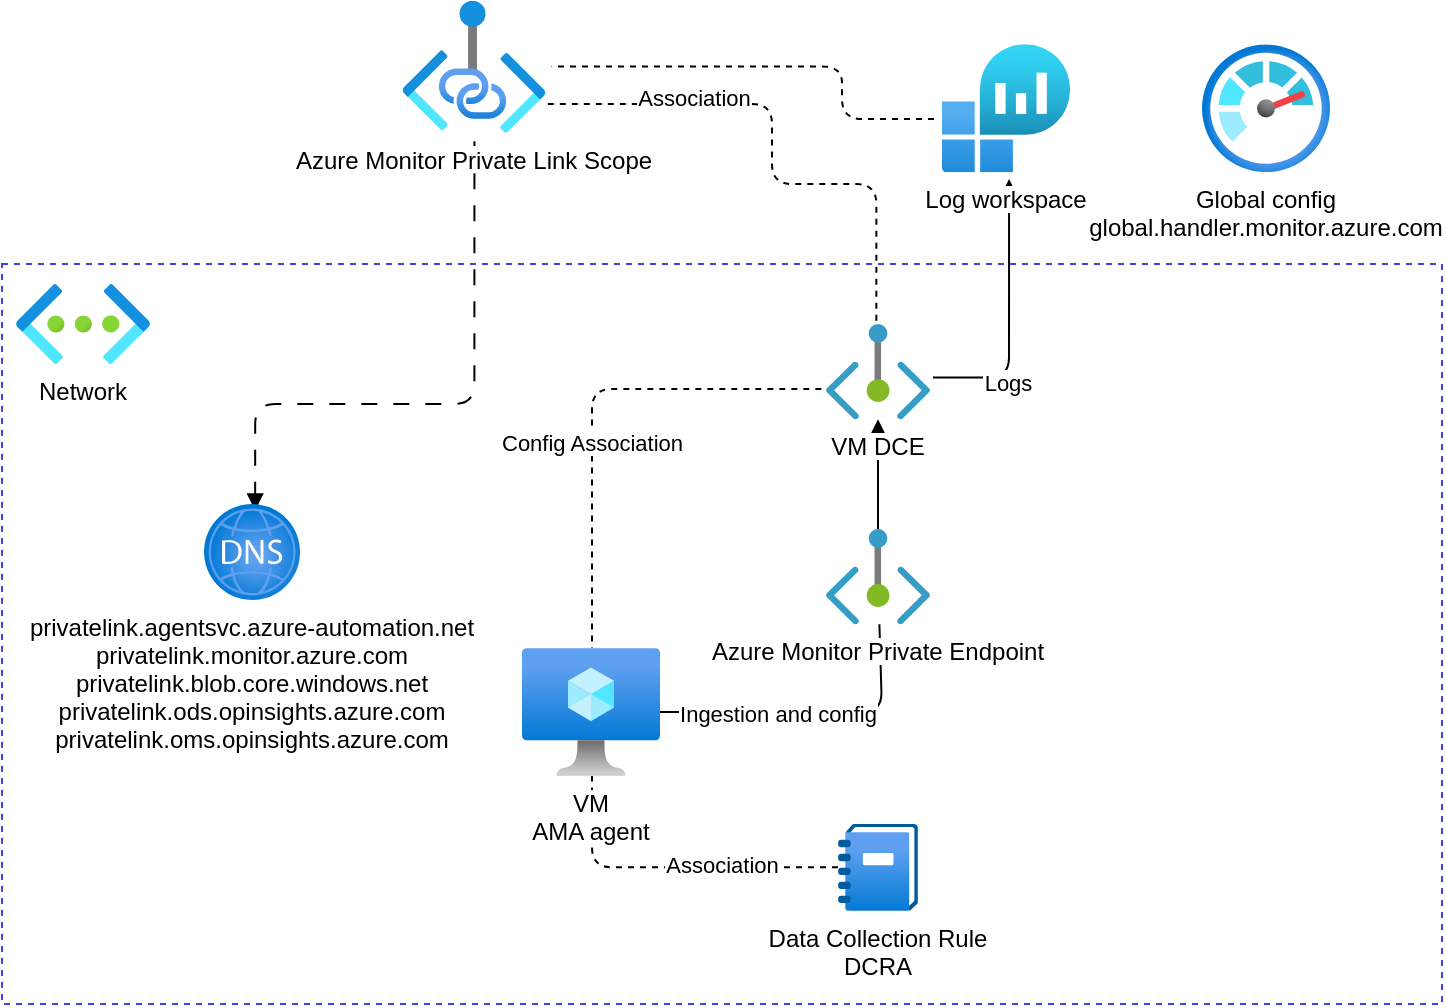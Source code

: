 <mxfile scale="2" border="0">
    <diagram id="bpoPaQeS03VnUoz4qxf3" name="Page-1">
        <mxGraphModel dx="2950" dy="1079" grid="1" gridSize="10" guides="1" tooltips="1" connect="1" arrows="1" fold="1" page="1" pageScale="1" pageWidth="827" pageHeight="1169" math="0" shadow="0">
            <root>
                <mxCell id="0"/>
                <mxCell id="1" parent="0"/>
                <mxCell id="9" value="" style="rounded=0;dashed=1;strokeColor=#413eea;" parent="1" vertex="1">
                    <mxGeometry x="-920" y="400" width="720" height="370" as="geometry"/>
                </mxCell>
                <mxCell id="17" value="Network&#10;" style="aspect=fixed;points=[];align=center;image;fontSize=12;image=img/lib/azure2/networking/Virtual_Networks.svg;dashed=1;strokeColor=#413eea;" parent="1" vertex="1">
                    <mxGeometry x="-913" y="410" width="67" height="40" as="geometry"/>
                </mxCell>
                <mxCell id="74" style="edgeStyle=orthogonalEdgeStyle;sketch=0;entryX=0.533;entryY=0.067;entryDx=0;entryDy=0;entryPerimeter=0;shadow=0;dashed=1;strokeColor=default;endArrow=block;endFill=1;dashPattern=8 8;exitX=0.503;exitY=1.065;exitDx=0;exitDy=0;exitPerimeter=0;" parent="1" source="29" target="30" edge="1">
                    <mxGeometry relative="1" as="geometry">
                        <Array as="points">
                            <mxPoint x="-684" y="470"/>
                            <mxPoint x="-793" y="470"/>
                        </Array>
                    </mxGeometry>
                </mxCell>
                <mxCell id="29" value="Azure Monitor Private Link Scope" style="aspect=fixed;points=[];align=center;image;fontSize=12;image=img/lib/azure2/networking/Private_Link.svg;" parent="1" vertex="1">
                    <mxGeometry x="-720.0" y="268.39" width="72" height="66" as="geometry"/>
                </mxCell>
                <mxCell id="30" value="privatelink.agentsvc.azure-automation.net&#10;privatelink.monitor.azure.com&#10;privatelink.blob.core.windows.net&#10;privatelink.ods.opinsights.azure.com&#10;privatelink.oms.opinsights.azure.com" style="aspect=fixed;points=[];align=center;image;fontSize=12;image=img/lib/azure2/networking/DNS_Zones.svg;" parent="1" vertex="1">
                    <mxGeometry x="-819" y="520" width="48" height="48" as="geometry"/>
                </mxCell>
                <mxCell id="57" style="edgeStyle=orthogonalEdgeStyle;entryX=1.039;entryY=0.497;entryDx=0;entryDy=0;entryPerimeter=0;endArrow=none;endFill=0;dashed=1;exitX=-0.062;exitY=0.583;exitDx=0;exitDy=0;exitPerimeter=0;" parent="1" source="32" target="29" edge="1">
                    <mxGeometry relative="1" as="geometry">
                        <Array as="points">
                            <mxPoint x="-500" y="328"/>
                            <mxPoint x="-500" y="301"/>
                        </Array>
                    </mxGeometry>
                </mxCell>
                <mxCell id="53" style="edgeStyle=orthogonalEdgeStyle;endArrow=none;endFill=0;dashed=1;exitX=0.484;exitY=-0.035;exitDx=0;exitDy=0;exitPerimeter=0;" parent="1" target="29" edge="1" source="47">
                    <mxGeometry relative="1" as="geometry">
                        <mxPoint x="-450" y="190" as="targetPoint"/>
                        <Array as="points">
                            <mxPoint x="-483" y="360"/>
                            <mxPoint x="-535" y="360"/>
                            <mxPoint x="-535" y="320"/>
                        </Array>
                        <mxPoint x="-374" y="560" as="sourcePoint"/>
                    </mxGeometry>
                </mxCell>
                <mxCell id="99" value="Association" style="edgeLabel;align=center;verticalAlign=middle;resizable=0;points=[];" vertex="1" connectable="0" parent="53">
                    <mxGeometry x="0.457" y="-4" relative="1" as="geometry">
                        <mxPoint as="offset"/>
                    </mxGeometry>
                </mxCell>
                <mxCell id="61" style="edgeStyle=orthogonalEdgeStyle;exitX=1.029;exitY=0.56;exitDx=0;exitDy=0;exitPerimeter=0;entryX=0.524;entryY=1.052;entryDx=0;entryDy=0;entryPerimeter=0;" parent="1" source="47" target="32" edge="1">
                    <mxGeometry relative="1" as="geometry">
                        <Array as="points">
                            <mxPoint x="-416" y="457"/>
                        </Array>
                    </mxGeometry>
                </mxCell>
                <mxCell id="62" value="Logs" style="edgeLabel;align=center;verticalAlign=middle;resizable=0;points=[];" parent="61" vertex="1" connectable="0">
                    <mxGeometry x="-0.451" y="-2" relative="1" as="geometry">
                        <mxPoint as="offset"/>
                    </mxGeometry>
                </mxCell>
                <mxCell id="32" value="Log workspace" style="aspect=fixed;points=[];align=center;image;fontSize=12;image=img/lib/azure2/analytics/Log_Analytics_Workspaces.svg;" parent="1" vertex="1">
                    <mxGeometry x="-450" y="290.17" width="64" height="64" as="geometry"/>
                </mxCell>
                <mxCell id="101" style="edgeStyle=none;startArrow=none;" edge="1" parent="1" source="35" target="47">
                    <mxGeometry relative="1" as="geometry">
                        <Array as="points"/>
                    </mxGeometry>
                </mxCell>
                <mxCell id="100" value="Data Collection Rule&#10;DCRA" style="aspect=fixed;points=[];align=center;image;fontSize=12;image=img/lib/azure2/general/Workbooks.svg;" vertex="1" parent="1">
                    <mxGeometry x="-502" y="680.0" width="40" height="43.33" as="geometry"/>
                </mxCell>
                <mxCell id="47" value="VM DCE" style="aspect=fixed;points=[];align=center;image;fontSize=12;image=img/lib/azure2/networking/Private_Endpoint.svg;" parent="1" vertex="1">
                    <mxGeometry x="-508" y="430" width="52" height="47.66" as="geometry"/>
                </mxCell>
                <mxCell id="103" value="" style="edgeStyle=none;endArrow=none;" edge="1" parent="1" source="97" target="35">
                    <mxGeometry relative="1" as="geometry">
                        <mxPoint x="-661" y="624" as="sourcePoint"/>
                        <mxPoint x="-534" y="477.66" as="targetPoint"/>
                        <Array as="points">
                            <mxPoint x="-480" y="624"/>
                        </Array>
                    </mxGeometry>
                </mxCell>
                <mxCell id="104" value="Ingestion and config" style="edgeLabel;align=center;verticalAlign=middle;resizable=0;points=[];" vertex="1" connectable="0" parent="103">
                    <mxGeometry x="-0.174" y="1" relative="1" as="geometry">
                        <mxPoint x="-5" y="1" as="offset"/>
                    </mxGeometry>
                </mxCell>
                <mxCell id="35" value="Azure Monitor Private Endpoint" style="aspect=fixed;points=[];align=center;image;fontSize=12;image=img/lib/azure2/networking/Private_Endpoint.svg;" parent="1" vertex="1">
                    <mxGeometry x="-508" y="532.49" width="52" height="47.66" as="geometry"/>
                </mxCell>
                <mxCell id="105" style="edgeStyle=orthogonalEdgeStyle;endArrow=none;endFill=0;dashed=1;" edge="1" parent="1" source="100" target="97">
                    <mxGeometry relative="1" as="geometry">
                        <mxPoint x="-638" y="330" as="targetPoint"/>
                        <Array as="points">
                            <mxPoint x="-625" y="702"/>
                        </Array>
                        <mxPoint x="-498" y="470" as="sourcePoint"/>
                    </mxGeometry>
                </mxCell>
                <mxCell id="106" value="Association" style="edgeLabel;align=center;verticalAlign=middle;resizable=0;points=[];" vertex="1" connectable="0" parent="105">
                    <mxGeometry x="0.457" y="-4" relative="1" as="geometry">
                        <mxPoint x="61" y="-2" as="offset"/>
                    </mxGeometry>
                </mxCell>
                <mxCell id="97" value="VM&#10;AMA agent&#10;" style="aspect=fixed;points=[];align=center;image;fontSize=12;image=img/lib/azure2/compute/Virtual_Machine.svg;" vertex="1" parent="1">
                    <mxGeometry x="-660" y="592" width="69" height="64" as="geometry"/>
                </mxCell>
                <mxCell id="107" style="edgeStyle=orthogonalEdgeStyle;endArrow=none;endFill=0;dashed=1;exitX=-0.045;exitY=0.682;exitDx=0;exitDy=0;exitPerimeter=0;" edge="1" parent="1" source="47" target="97">
                    <mxGeometry relative="1" as="geometry">
                        <mxPoint x="-757.5" y="486.79" as="targetPoint"/>
                        <Array as="points">
                            <mxPoint x="-625" y="463"/>
                        </Array>
                        <mxPoint x="-610.5" y="532.49" as="sourcePoint"/>
                    </mxGeometry>
                </mxCell>
                <mxCell id="108" value="Config Association" style="edgeLabel;align=center;verticalAlign=middle;resizable=0;points=[];" vertex="1" connectable="0" parent="107">
                    <mxGeometry x="0.457" y="-4" relative="1" as="geometry">
                        <mxPoint x="4" y="-37" as="offset"/>
                    </mxGeometry>
                </mxCell>
                <mxCell id="109" value="Global config&#10;global.handler.monitor.azure.com" style="aspect=fixed;points=[];align=center;image;fontSize=12;image=img/lib/azure2/management_governance/Monitor.svg;" vertex="1" parent="1">
                    <mxGeometry x="-320" y="290.17" width="64" height="64" as="geometry"/>
                </mxCell>
            </root>
        </mxGraphModel>
    </diagram>
</mxfile>